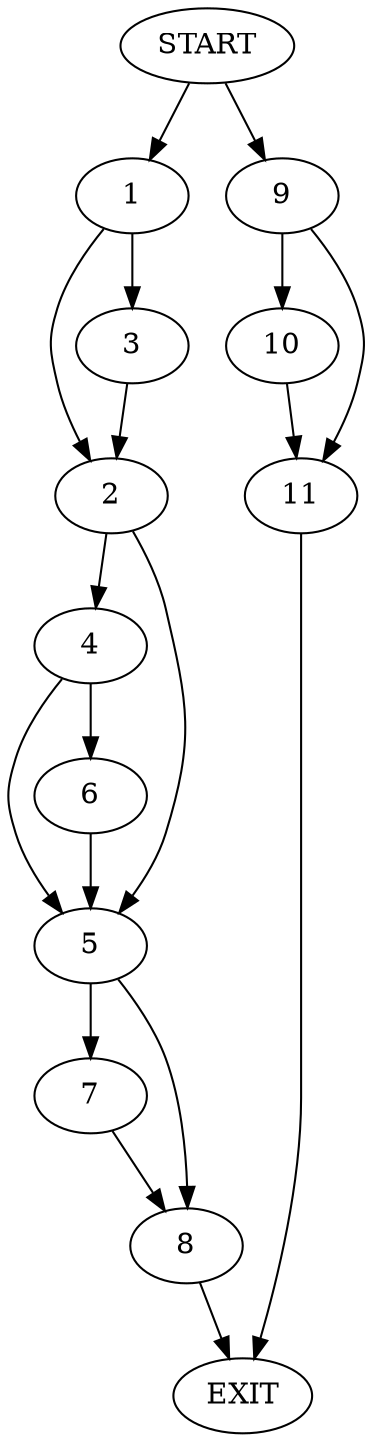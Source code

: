 digraph {
0 [label="START"]
12 [label="EXIT"]
0 -> 1
1 -> 2
1 -> 3
3 -> 2
2 -> 4
2 -> 5
4 -> 6
4 -> 5
5 -> 7
5 -> 8
6 -> 5
7 -> 8
8 -> 12
0 -> 9
9 -> 10
9 -> 11
10 -> 11
11 -> 12
}
